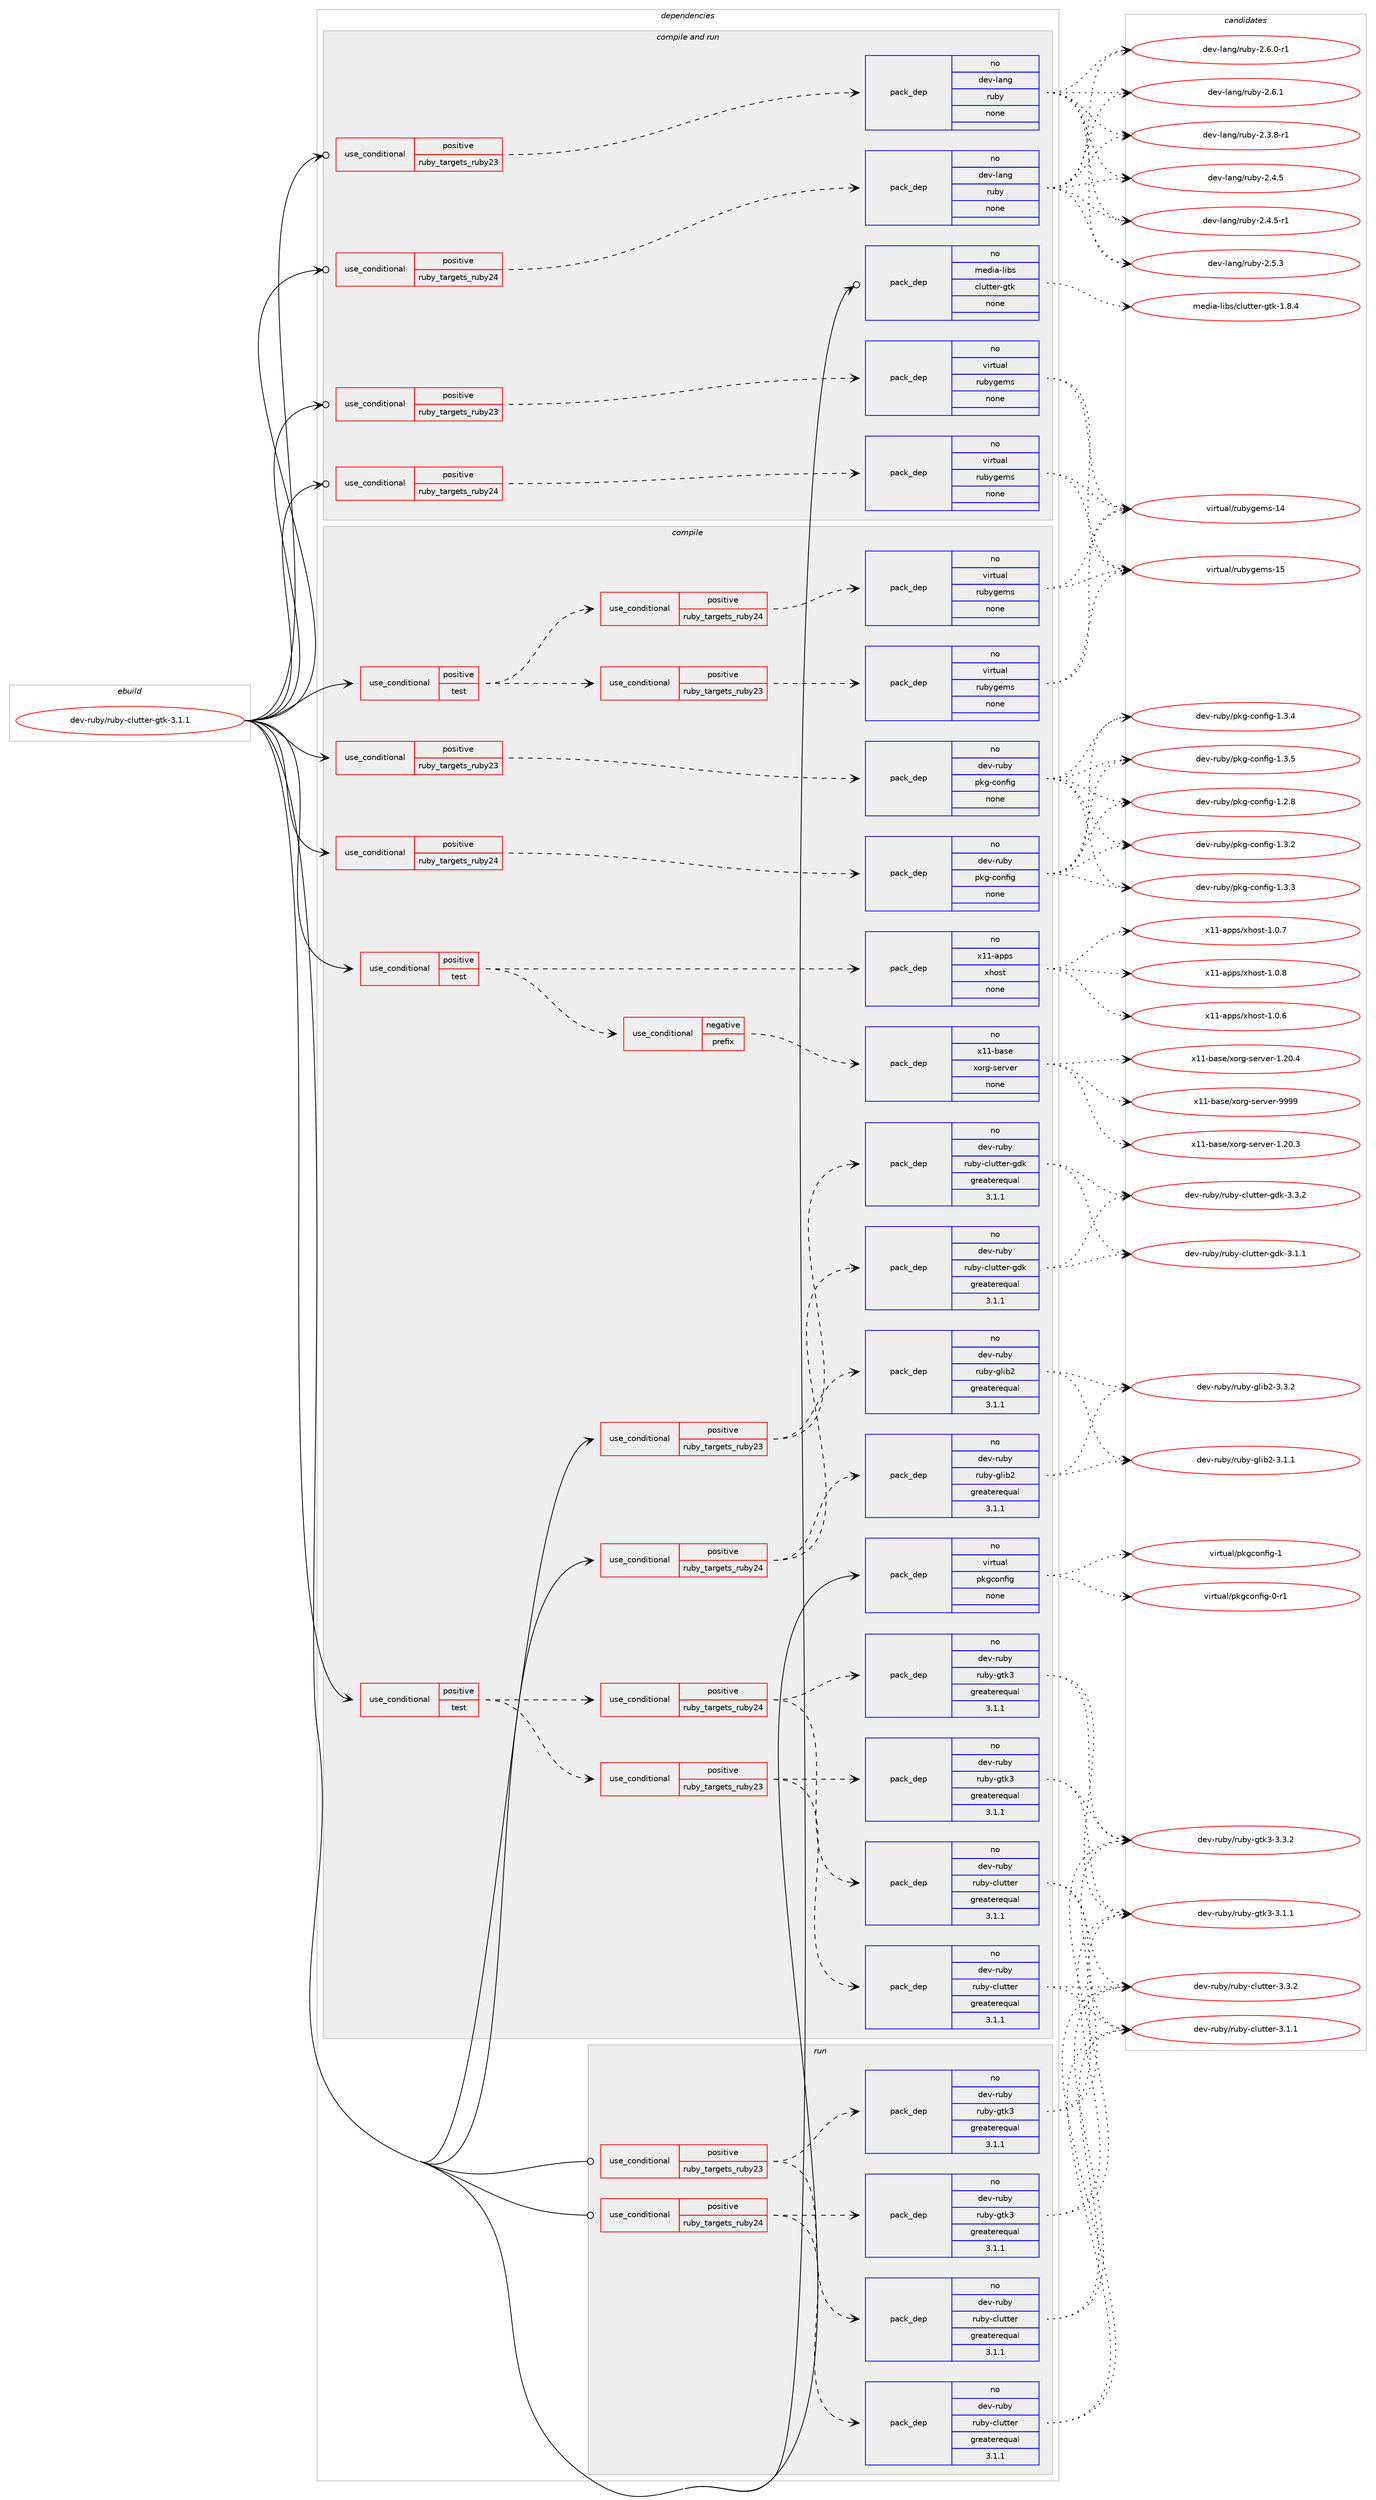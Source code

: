 digraph prolog {

# *************
# Graph options
# *************

newrank=true;
concentrate=true;
compound=true;
graph [rankdir=LR,fontname=Helvetica,fontsize=10,ranksep=1.5];#, ranksep=2.5, nodesep=0.2];
edge  [arrowhead=vee];
node  [fontname=Helvetica,fontsize=10];

# **********
# The ebuild
# **********

subgraph cluster_leftcol {
color=gray;
rank=same;
label=<<i>ebuild</i>>;
id [label="dev-ruby/ruby-clutter-gtk-3.1.1", color=red, width=4, href="../dev-ruby/ruby-clutter-gtk-3.1.1.svg"];
}

# ****************
# The dependencies
# ****************

subgraph cluster_midcol {
color=gray;
label=<<i>dependencies</i>>;
subgraph cluster_compile {
fillcolor="#eeeeee";
style=filled;
label=<<i>compile</i>>;
subgraph cond414891 {
dependency1522463 [label=<<TABLE BORDER="0" CELLBORDER="1" CELLSPACING="0" CELLPADDING="4"><TR><TD ROWSPAN="3" CELLPADDING="10">use_conditional</TD></TR><TR><TD>positive</TD></TR><TR><TD>ruby_targets_ruby23</TD></TR></TABLE>>, shape=none, color=red];
subgraph pack1084066 {
dependency1522464 [label=<<TABLE BORDER="0" CELLBORDER="1" CELLSPACING="0" CELLPADDING="4" WIDTH="220"><TR><TD ROWSPAN="6" CELLPADDING="30">pack_dep</TD></TR><TR><TD WIDTH="110">no</TD></TR><TR><TD>dev-ruby</TD></TR><TR><TD>pkg-config</TD></TR><TR><TD>none</TD></TR><TR><TD></TD></TR></TABLE>>, shape=none, color=blue];
}
dependency1522463:e -> dependency1522464:w [weight=20,style="dashed",arrowhead="vee"];
}
id:e -> dependency1522463:w [weight=20,style="solid",arrowhead="vee"];
subgraph cond414892 {
dependency1522465 [label=<<TABLE BORDER="0" CELLBORDER="1" CELLSPACING="0" CELLPADDING="4"><TR><TD ROWSPAN="3" CELLPADDING="10">use_conditional</TD></TR><TR><TD>positive</TD></TR><TR><TD>ruby_targets_ruby23</TD></TR></TABLE>>, shape=none, color=red];
subgraph pack1084067 {
dependency1522466 [label=<<TABLE BORDER="0" CELLBORDER="1" CELLSPACING="0" CELLPADDING="4" WIDTH="220"><TR><TD ROWSPAN="6" CELLPADDING="30">pack_dep</TD></TR><TR><TD WIDTH="110">no</TD></TR><TR><TD>dev-ruby</TD></TR><TR><TD>ruby-glib2</TD></TR><TR><TD>greaterequal</TD></TR><TR><TD>3.1.1</TD></TR></TABLE>>, shape=none, color=blue];
}
dependency1522465:e -> dependency1522466:w [weight=20,style="dashed",arrowhead="vee"];
subgraph pack1084068 {
dependency1522467 [label=<<TABLE BORDER="0" CELLBORDER="1" CELLSPACING="0" CELLPADDING="4" WIDTH="220"><TR><TD ROWSPAN="6" CELLPADDING="30">pack_dep</TD></TR><TR><TD WIDTH="110">no</TD></TR><TR><TD>dev-ruby</TD></TR><TR><TD>ruby-clutter-gdk</TD></TR><TR><TD>greaterequal</TD></TR><TR><TD>3.1.1</TD></TR></TABLE>>, shape=none, color=blue];
}
dependency1522465:e -> dependency1522467:w [weight=20,style="dashed",arrowhead="vee"];
}
id:e -> dependency1522465:w [weight=20,style="solid",arrowhead="vee"];
subgraph cond414893 {
dependency1522468 [label=<<TABLE BORDER="0" CELLBORDER="1" CELLSPACING="0" CELLPADDING="4"><TR><TD ROWSPAN="3" CELLPADDING="10">use_conditional</TD></TR><TR><TD>positive</TD></TR><TR><TD>ruby_targets_ruby24</TD></TR></TABLE>>, shape=none, color=red];
subgraph pack1084069 {
dependency1522469 [label=<<TABLE BORDER="0" CELLBORDER="1" CELLSPACING="0" CELLPADDING="4" WIDTH="220"><TR><TD ROWSPAN="6" CELLPADDING="30">pack_dep</TD></TR><TR><TD WIDTH="110">no</TD></TR><TR><TD>dev-ruby</TD></TR><TR><TD>pkg-config</TD></TR><TR><TD>none</TD></TR><TR><TD></TD></TR></TABLE>>, shape=none, color=blue];
}
dependency1522468:e -> dependency1522469:w [weight=20,style="dashed",arrowhead="vee"];
}
id:e -> dependency1522468:w [weight=20,style="solid",arrowhead="vee"];
subgraph cond414894 {
dependency1522470 [label=<<TABLE BORDER="0" CELLBORDER="1" CELLSPACING="0" CELLPADDING="4"><TR><TD ROWSPAN="3" CELLPADDING="10">use_conditional</TD></TR><TR><TD>positive</TD></TR><TR><TD>ruby_targets_ruby24</TD></TR></TABLE>>, shape=none, color=red];
subgraph pack1084070 {
dependency1522471 [label=<<TABLE BORDER="0" CELLBORDER="1" CELLSPACING="0" CELLPADDING="4" WIDTH="220"><TR><TD ROWSPAN="6" CELLPADDING="30">pack_dep</TD></TR><TR><TD WIDTH="110">no</TD></TR><TR><TD>dev-ruby</TD></TR><TR><TD>ruby-glib2</TD></TR><TR><TD>greaterequal</TD></TR><TR><TD>3.1.1</TD></TR></TABLE>>, shape=none, color=blue];
}
dependency1522470:e -> dependency1522471:w [weight=20,style="dashed",arrowhead="vee"];
subgraph pack1084071 {
dependency1522472 [label=<<TABLE BORDER="0" CELLBORDER="1" CELLSPACING="0" CELLPADDING="4" WIDTH="220"><TR><TD ROWSPAN="6" CELLPADDING="30">pack_dep</TD></TR><TR><TD WIDTH="110">no</TD></TR><TR><TD>dev-ruby</TD></TR><TR><TD>ruby-clutter-gdk</TD></TR><TR><TD>greaterequal</TD></TR><TR><TD>3.1.1</TD></TR></TABLE>>, shape=none, color=blue];
}
dependency1522470:e -> dependency1522472:w [weight=20,style="dashed",arrowhead="vee"];
}
id:e -> dependency1522470:w [weight=20,style="solid",arrowhead="vee"];
subgraph cond414895 {
dependency1522473 [label=<<TABLE BORDER="0" CELLBORDER="1" CELLSPACING="0" CELLPADDING="4"><TR><TD ROWSPAN="3" CELLPADDING="10">use_conditional</TD></TR><TR><TD>positive</TD></TR><TR><TD>test</TD></TR></TABLE>>, shape=none, color=red];
subgraph cond414896 {
dependency1522474 [label=<<TABLE BORDER="0" CELLBORDER="1" CELLSPACING="0" CELLPADDING="4"><TR><TD ROWSPAN="3" CELLPADDING="10">use_conditional</TD></TR><TR><TD>negative</TD></TR><TR><TD>prefix</TD></TR></TABLE>>, shape=none, color=red];
subgraph pack1084072 {
dependency1522475 [label=<<TABLE BORDER="0" CELLBORDER="1" CELLSPACING="0" CELLPADDING="4" WIDTH="220"><TR><TD ROWSPAN="6" CELLPADDING="30">pack_dep</TD></TR><TR><TD WIDTH="110">no</TD></TR><TR><TD>x11-base</TD></TR><TR><TD>xorg-server</TD></TR><TR><TD>none</TD></TR><TR><TD></TD></TR></TABLE>>, shape=none, color=blue];
}
dependency1522474:e -> dependency1522475:w [weight=20,style="dashed",arrowhead="vee"];
}
dependency1522473:e -> dependency1522474:w [weight=20,style="dashed",arrowhead="vee"];
subgraph pack1084073 {
dependency1522476 [label=<<TABLE BORDER="0" CELLBORDER="1" CELLSPACING="0" CELLPADDING="4" WIDTH="220"><TR><TD ROWSPAN="6" CELLPADDING="30">pack_dep</TD></TR><TR><TD WIDTH="110">no</TD></TR><TR><TD>x11-apps</TD></TR><TR><TD>xhost</TD></TR><TR><TD>none</TD></TR><TR><TD></TD></TR></TABLE>>, shape=none, color=blue];
}
dependency1522473:e -> dependency1522476:w [weight=20,style="dashed",arrowhead="vee"];
}
id:e -> dependency1522473:w [weight=20,style="solid",arrowhead="vee"];
subgraph cond414897 {
dependency1522477 [label=<<TABLE BORDER="0" CELLBORDER="1" CELLSPACING="0" CELLPADDING="4"><TR><TD ROWSPAN="3" CELLPADDING="10">use_conditional</TD></TR><TR><TD>positive</TD></TR><TR><TD>test</TD></TR></TABLE>>, shape=none, color=red];
subgraph cond414898 {
dependency1522478 [label=<<TABLE BORDER="0" CELLBORDER="1" CELLSPACING="0" CELLPADDING="4"><TR><TD ROWSPAN="3" CELLPADDING="10">use_conditional</TD></TR><TR><TD>positive</TD></TR><TR><TD>ruby_targets_ruby23</TD></TR></TABLE>>, shape=none, color=red];
subgraph pack1084074 {
dependency1522479 [label=<<TABLE BORDER="0" CELLBORDER="1" CELLSPACING="0" CELLPADDING="4" WIDTH="220"><TR><TD ROWSPAN="6" CELLPADDING="30">pack_dep</TD></TR><TR><TD WIDTH="110">no</TD></TR><TR><TD>dev-ruby</TD></TR><TR><TD>ruby-clutter</TD></TR><TR><TD>greaterequal</TD></TR><TR><TD>3.1.1</TD></TR></TABLE>>, shape=none, color=blue];
}
dependency1522478:e -> dependency1522479:w [weight=20,style="dashed",arrowhead="vee"];
subgraph pack1084075 {
dependency1522480 [label=<<TABLE BORDER="0" CELLBORDER="1" CELLSPACING="0" CELLPADDING="4" WIDTH="220"><TR><TD ROWSPAN="6" CELLPADDING="30">pack_dep</TD></TR><TR><TD WIDTH="110">no</TD></TR><TR><TD>dev-ruby</TD></TR><TR><TD>ruby-gtk3</TD></TR><TR><TD>greaterequal</TD></TR><TR><TD>3.1.1</TD></TR></TABLE>>, shape=none, color=blue];
}
dependency1522478:e -> dependency1522480:w [weight=20,style="dashed",arrowhead="vee"];
}
dependency1522477:e -> dependency1522478:w [weight=20,style="dashed",arrowhead="vee"];
subgraph cond414899 {
dependency1522481 [label=<<TABLE BORDER="0" CELLBORDER="1" CELLSPACING="0" CELLPADDING="4"><TR><TD ROWSPAN="3" CELLPADDING="10">use_conditional</TD></TR><TR><TD>positive</TD></TR><TR><TD>ruby_targets_ruby24</TD></TR></TABLE>>, shape=none, color=red];
subgraph pack1084076 {
dependency1522482 [label=<<TABLE BORDER="0" CELLBORDER="1" CELLSPACING="0" CELLPADDING="4" WIDTH="220"><TR><TD ROWSPAN="6" CELLPADDING="30">pack_dep</TD></TR><TR><TD WIDTH="110">no</TD></TR><TR><TD>dev-ruby</TD></TR><TR><TD>ruby-clutter</TD></TR><TR><TD>greaterequal</TD></TR><TR><TD>3.1.1</TD></TR></TABLE>>, shape=none, color=blue];
}
dependency1522481:e -> dependency1522482:w [weight=20,style="dashed",arrowhead="vee"];
subgraph pack1084077 {
dependency1522483 [label=<<TABLE BORDER="0" CELLBORDER="1" CELLSPACING="0" CELLPADDING="4" WIDTH="220"><TR><TD ROWSPAN="6" CELLPADDING="30">pack_dep</TD></TR><TR><TD WIDTH="110">no</TD></TR><TR><TD>dev-ruby</TD></TR><TR><TD>ruby-gtk3</TD></TR><TR><TD>greaterequal</TD></TR><TR><TD>3.1.1</TD></TR></TABLE>>, shape=none, color=blue];
}
dependency1522481:e -> dependency1522483:w [weight=20,style="dashed",arrowhead="vee"];
}
dependency1522477:e -> dependency1522481:w [weight=20,style="dashed",arrowhead="vee"];
}
id:e -> dependency1522477:w [weight=20,style="solid",arrowhead="vee"];
subgraph cond414900 {
dependency1522484 [label=<<TABLE BORDER="0" CELLBORDER="1" CELLSPACING="0" CELLPADDING="4"><TR><TD ROWSPAN="3" CELLPADDING="10">use_conditional</TD></TR><TR><TD>positive</TD></TR><TR><TD>test</TD></TR></TABLE>>, shape=none, color=red];
subgraph cond414901 {
dependency1522485 [label=<<TABLE BORDER="0" CELLBORDER="1" CELLSPACING="0" CELLPADDING="4"><TR><TD ROWSPAN="3" CELLPADDING="10">use_conditional</TD></TR><TR><TD>positive</TD></TR><TR><TD>ruby_targets_ruby23</TD></TR></TABLE>>, shape=none, color=red];
subgraph pack1084078 {
dependency1522486 [label=<<TABLE BORDER="0" CELLBORDER="1" CELLSPACING="0" CELLPADDING="4" WIDTH="220"><TR><TD ROWSPAN="6" CELLPADDING="30">pack_dep</TD></TR><TR><TD WIDTH="110">no</TD></TR><TR><TD>virtual</TD></TR><TR><TD>rubygems</TD></TR><TR><TD>none</TD></TR><TR><TD></TD></TR></TABLE>>, shape=none, color=blue];
}
dependency1522485:e -> dependency1522486:w [weight=20,style="dashed",arrowhead="vee"];
}
dependency1522484:e -> dependency1522485:w [weight=20,style="dashed",arrowhead="vee"];
subgraph cond414902 {
dependency1522487 [label=<<TABLE BORDER="0" CELLBORDER="1" CELLSPACING="0" CELLPADDING="4"><TR><TD ROWSPAN="3" CELLPADDING="10">use_conditional</TD></TR><TR><TD>positive</TD></TR><TR><TD>ruby_targets_ruby24</TD></TR></TABLE>>, shape=none, color=red];
subgraph pack1084079 {
dependency1522488 [label=<<TABLE BORDER="0" CELLBORDER="1" CELLSPACING="0" CELLPADDING="4" WIDTH="220"><TR><TD ROWSPAN="6" CELLPADDING="30">pack_dep</TD></TR><TR><TD WIDTH="110">no</TD></TR><TR><TD>virtual</TD></TR><TR><TD>rubygems</TD></TR><TR><TD>none</TD></TR><TR><TD></TD></TR></TABLE>>, shape=none, color=blue];
}
dependency1522487:e -> dependency1522488:w [weight=20,style="dashed",arrowhead="vee"];
}
dependency1522484:e -> dependency1522487:w [weight=20,style="dashed",arrowhead="vee"];
}
id:e -> dependency1522484:w [weight=20,style="solid",arrowhead="vee"];
subgraph pack1084080 {
dependency1522489 [label=<<TABLE BORDER="0" CELLBORDER="1" CELLSPACING="0" CELLPADDING="4" WIDTH="220"><TR><TD ROWSPAN="6" CELLPADDING="30">pack_dep</TD></TR><TR><TD WIDTH="110">no</TD></TR><TR><TD>virtual</TD></TR><TR><TD>pkgconfig</TD></TR><TR><TD>none</TD></TR><TR><TD></TD></TR></TABLE>>, shape=none, color=blue];
}
id:e -> dependency1522489:w [weight=20,style="solid",arrowhead="vee"];
}
subgraph cluster_compileandrun {
fillcolor="#eeeeee";
style=filled;
label=<<i>compile and run</i>>;
subgraph cond414903 {
dependency1522490 [label=<<TABLE BORDER="0" CELLBORDER="1" CELLSPACING="0" CELLPADDING="4"><TR><TD ROWSPAN="3" CELLPADDING="10">use_conditional</TD></TR><TR><TD>positive</TD></TR><TR><TD>ruby_targets_ruby23</TD></TR></TABLE>>, shape=none, color=red];
subgraph pack1084081 {
dependency1522491 [label=<<TABLE BORDER="0" CELLBORDER="1" CELLSPACING="0" CELLPADDING="4" WIDTH="220"><TR><TD ROWSPAN="6" CELLPADDING="30">pack_dep</TD></TR><TR><TD WIDTH="110">no</TD></TR><TR><TD>dev-lang</TD></TR><TR><TD>ruby</TD></TR><TR><TD>none</TD></TR><TR><TD></TD></TR></TABLE>>, shape=none, color=blue];
}
dependency1522490:e -> dependency1522491:w [weight=20,style="dashed",arrowhead="vee"];
}
id:e -> dependency1522490:w [weight=20,style="solid",arrowhead="odotvee"];
subgraph cond414904 {
dependency1522492 [label=<<TABLE BORDER="0" CELLBORDER="1" CELLSPACING="0" CELLPADDING="4"><TR><TD ROWSPAN="3" CELLPADDING="10">use_conditional</TD></TR><TR><TD>positive</TD></TR><TR><TD>ruby_targets_ruby23</TD></TR></TABLE>>, shape=none, color=red];
subgraph pack1084082 {
dependency1522493 [label=<<TABLE BORDER="0" CELLBORDER="1" CELLSPACING="0" CELLPADDING="4" WIDTH="220"><TR><TD ROWSPAN="6" CELLPADDING="30">pack_dep</TD></TR><TR><TD WIDTH="110">no</TD></TR><TR><TD>virtual</TD></TR><TR><TD>rubygems</TD></TR><TR><TD>none</TD></TR><TR><TD></TD></TR></TABLE>>, shape=none, color=blue];
}
dependency1522492:e -> dependency1522493:w [weight=20,style="dashed",arrowhead="vee"];
}
id:e -> dependency1522492:w [weight=20,style="solid",arrowhead="odotvee"];
subgraph cond414905 {
dependency1522494 [label=<<TABLE BORDER="0" CELLBORDER="1" CELLSPACING="0" CELLPADDING="4"><TR><TD ROWSPAN="3" CELLPADDING="10">use_conditional</TD></TR><TR><TD>positive</TD></TR><TR><TD>ruby_targets_ruby24</TD></TR></TABLE>>, shape=none, color=red];
subgraph pack1084083 {
dependency1522495 [label=<<TABLE BORDER="0" CELLBORDER="1" CELLSPACING="0" CELLPADDING="4" WIDTH="220"><TR><TD ROWSPAN="6" CELLPADDING="30">pack_dep</TD></TR><TR><TD WIDTH="110">no</TD></TR><TR><TD>dev-lang</TD></TR><TR><TD>ruby</TD></TR><TR><TD>none</TD></TR><TR><TD></TD></TR></TABLE>>, shape=none, color=blue];
}
dependency1522494:e -> dependency1522495:w [weight=20,style="dashed",arrowhead="vee"];
}
id:e -> dependency1522494:w [weight=20,style="solid",arrowhead="odotvee"];
subgraph cond414906 {
dependency1522496 [label=<<TABLE BORDER="0" CELLBORDER="1" CELLSPACING="0" CELLPADDING="4"><TR><TD ROWSPAN="3" CELLPADDING="10">use_conditional</TD></TR><TR><TD>positive</TD></TR><TR><TD>ruby_targets_ruby24</TD></TR></TABLE>>, shape=none, color=red];
subgraph pack1084084 {
dependency1522497 [label=<<TABLE BORDER="0" CELLBORDER="1" CELLSPACING="0" CELLPADDING="4" WIDTH="220"><TR><TD ROWSPAN="6" CELLPADDING="30">pack_dep</TD></TR><TR><TD WIDTH="110">no</TD></TR><TR><TD>virtual</TD></TR><TR><TD>rubygems</TD></TR><TR><TD>none</TD></TR><TR><TD></TD></TR></TABLE>>, shape=none, color=blue];
}
dependency1522496:e -> dependency1522497:w [weight=20,style="dashed",arrowhead="vee"];
}
id:e -> dependency1522496:w [weight=20,style="solid",arrowhead="odotvee"];
subgraph pack1084085 {
dependency1522498 [label=<<TABLE BORDER="0" CELLBORDER="1" CELLSPACING="0" CELLPADDING="4" WIDTH="220"><TR><TD ROWSPAN="6" CELLPADDING="30">pack_dep</TD></TR><TR><TD WIDTH="110">no</TD></TR><TR><TD>media-libs</TD></TR><TR><TD>clutter-gtk</TD></TR><TR><TD>none</TD></TR><TR><TD></TD></TR></TABLE>>, shape=none, color=blue];
}
id:e -> dependency1522498:w [weight=20,style="solid",arrowhead="odotvee"];
}
subgraph cluster_run {
fillcolor="#eeeeee";
style=filled;
label=<<i>run</i>>;
subgraph cond414907 {
dependency1522499 [label=<<TABLE BORDER="0" CELLBORDER="1" CELLSPACING="0" CELLPADDING="4"><TR><TD ROWSPAN="3" CELLPADDING="10">use_conditional</TD></TR><TR><TD>positive</TD></TR><TR><TD>ruby_targets_ruby23</TD></TR></TABLE>>, shape=none, color=red];
subgraph pack1084086 {
dependency1522500 [label=<<TABLE BORDER="0" CELLBORDER="1" CELLSPACING="0" CELLPADDING="4" WIDTH="220"><TR><TD ROWSPAN="6" CELLPADDING="30">pack_dep</TD></TR><TR><TD WIDTH="110">no</TD></TR><TR><TD>dev-ruby</TD></TR><TR><TD>ruby-clutter</TD></TR><TR><TD>greaterequal</TD></TR><TR><TD>3.1.1</TD></TR></TABLE>>, shape=none, color=blue];
}
dependency1522499:e -> dependency1522500:w [weight=20,style="dashed",arrowhead="vee"];
subgraph pack1084087 {
dependency1522501 [label=<<TABLE BORDER="0" CELLBORDER="1" CELLSPACING="0" CELLPADDING="4" WIDTH="220"><TR><TD ROWSPAN="6" CELLPADDING="30">pack_dep</TD></TR><TR><TD WIDTH="110">no</TD></TR><TR><TD>dev-ruby</TD></TR><TR><TD>ruby-gtk3</TD></TR><TR><TD>greaterequal</TD></TR><TR><TD>3.1.1</TD></TR></TABLE>>, shape=none, color=blue];
}
dependency1522499:e -> dependency1522501:w [weight=20,style="dashed",arrowhead="vee"];
}
id:e -> dependency1522499:w [weight=20,style="solid",arrowhead="odot"];
subgraph cond414908 {
dependency1522502 [label=<<TABLE BORDER="0" CELLBORDER="1" CELLSPACING="0" CELLPADDING="4"><TR><TD ROWSPAN="3" CELLPADDING="10">use_conditional</TD></TR><TR><TD>positive</TD></TR><TR><TD>ruby_targets_ruby24</TD></TR></TABLE>>, shape=none, color=red];
subgraph pack1084088 {
dependency1522503 [label=<<TABLE BORDER="0" CELLBORDER="1" CELLSPACING="0" CELLPADDING="4" WIDTH="220"><TR><TD ROWSPAN="6" CELLPADDING="30">pack_dep</TD></TR><TR><TD WIDTH="110">no</TD></TR><TR><TD>dev-ruby</TD></TR><TR><TD>ruby-clutter</TD></TR><TR><TD>greaterequal</TD></TR><TR><TD>3.1.1</TD></TR></TABLE>>, shape=none, color=blue];
}
dependency1522502:e -> dependency1522503:w [weight=20,style="dashed",arrowhead="vee"];
subgraph pack1084089 {
dependency1522504 [label=<<TABLE BORDER="0" CELLBORDER="1" CELLSPACING="0" CELLPADDING="4" WIDTH="220"><TR><TD ROWSPAN="6" CELLPADDING="30">pack_dep</TD></TR><TR><TD WIDTH="110">no</TD></TR><TR><TD>dev-ruby</TD></TR><TR><TD>ruby-gtk3</TD></TR><TR><TD>greaterequal</TD></TR><TR><TD>3.1.1</TD></TR></TABLE>>, shape=none, color=blue];
}
dependency1522502:e -> dependency1522504:w [weight=20,style="dashed",arrowhead="vee"];
}
id:e -> dependency1522502:w [weight=20,style="solid",arrowhead="odot"];
}
}

# **************
# The candidates
# **************

subgraph cluster_choices {
rank=same;
color=gray;
label=<<i>candidates</i>>;

subgraph choice1084066 {
color=black;
nodesep=1;
choice1001011184511411798121471121071034599111110102105103454946504656 [label="dev-ruby/pkg-config-1.2.8", color=red, width=4,href="../dev-ruby/pkg-config-1.2.8.svg"];
choice1001011184511411798121471121071034599111110102105103454946514650 [label="dev-ruby/pkg-config-1.3.2", color=red, width=4,href="../dev-ruby/pkg-config-1.3.2.svg"];
choice1001011184511411798121471121071034599111110102105103454946514651 [label="dev-ruby/pkg-config-1.3.3", color=red, width=4,href="../dev-ruby/pkg-config-1.3.3.svg"];
choice1001011184511411798121471121071034599111110102105103454946514652 [label="dev-ruby/pkg-config-1.3.4", color=red, width=4,href="../dev-ruby/pkg-config-1.3.4.svg"];
choice1001011184511411798121471121071034599111110102105103454946514653 [label="dev-ruby/pkg-config-1.3.5", color=red, width=4,href="../dev-ruby/pkg-config-1.3.5.svg"];
dependency1522464:e -> choice1001011184511411798121471121071034599111110102105103454946504656:w [style=dotted,weight="100"];
dependency1522464:e -> choice1001011184511411798121471121071034599111110102105103454946514650:w [style=dotted,weight="100"];
dependency1522464:e -> choice1001011184511411798121471121071034599111110102105103454946514651:w [style=dotted,weight="100"];
dependency1522464:e -> choice1001011184511411798121471121071034599111110102105103454946514652:w [style=dotted,weight="100"];
dependency1522464:e -> choice1001011184511411798121471121071034599111110102105103454946514653:w [style=dotted,weight="100"];
}
subgraph choice1084067 {
color=black;
nodesep=1;
choice10010111845114117981214711411798121451031081059850455146494649 [label="dev-ruby/ruby-glib2-3.1.1", color=red, width=4,href="../dev-ruby/ruby-glib2-3.1.1.svg"];
choice10010111845114117981214711411798121451031081059850455146514650 [label="dev-ruby/ruby-glib2-3.3.2", color=red, width=4,href="../dev-ruby/ruby-glib2-3.3.2.svg"];
dependency1522466:e -> choice10010111845114117981214711411798121451031081059850455146494649:w [style=dotted,weight="100"];
dependency1522466:e -> choice10010111845114117981214711411798121451031081059850455146514650:w [style=dotted,weight="100"];
}
subgraph choice1084068 {
color=black;
nodesep=1;
choice10010111845114117981214711411798121459910811711611610111445103100107455146494649 [label="dev-ruby/ruby-clutter-gdk-3.1.1", color=red, width=4,href="../dev-ruby/ruby-clutter-gdk-3.1.1.svg"];
choice10010111845114117981214711411798121459910811711611610111445103100107455146514650 [label="dev-ruby/ruby-clutter-gdk-3.3.2", color=red, width=4,href="../dev-ruby/ruby-clutter-gdk-3.3.2.svg"];
dependency1522467:e -> choice10010111845114117981214711411798121459910811711611610111445103100107455146494649:w [style=dotted,weight="100"];
dependency1522467:e -> choice10010111845114117981214711411798121459910811711611610111445103100107455146514650:w [style=dotted,weight="100"];
}
subgraph choice1084069 {
color=black;
nodesep=1;
choice1001011184511411798121471121071034599111110102105103454946504656 [label="dev-ruby/pkg-config-1.2.8", color=red, width=4,href="../dev-ruby/pkg-config-1.2.8.svg"];
choice1001011184511411798121471121071034599111110102105103454946514650 [label="dev-ruby/pkg-config-1.3.2", color=red, width=4,href="../dev-ruby/pkg-config-1.3.2.svg"];
choice1001011184511411798121471121071034599111110102105103454946514651 [label="dev-ruby/pkg-config-1.3.3", color=red, width=4,href="../dev-ruby/pkg-config-1.3.3.svg"];
choice1001011184511411798121471121071034599111110102105103454946514652 [label="dev-ruby/pkg-config-1.3.4", color=red, width=4,href="../dev-ruby/pkg-config-1.3.4.svg"];
choice1001011184511411798121471121071034599111110102105103454946514653 [label="dev-ruby/pkg-config-1.3.5", color=red, width=4,href="../dev-ruby/pkg-config-1.3.5.svg"];
dependency1522469:e -> choice1001011184511411798121471121071034599111110102105103454946504656:w [style=dotted,weight="100"];
dependency1522469:e -> choice1001011184511411798121471121071034599111110102105103454946514650:w [style=dotted,weight="100"];
dependency1522469:e -> choice1001011184511411798121471121071034599111110102105103454946514651:w [style=dotted,weight="100"];
dependency1522469:e -> choice1001011184511411798121471121071034599111110102105103454946514652:w [style=dotted,weight="100"];
dependency1522469:e -> choice1001011184511411798121471121071034599111110102105103454946514653:w [style=dotted,weight="100"];
}
subgraph choice1084070 {
color=black;
nodesep=1;
choice10010111845114117981214711411798121451031081059850455146494649 [label="dev-ruby/ruby-glib2-3.1.1", color=red, width=4,href="../dev-ruby/ruby-glib2-3.1.1.svg"];
choice10010111845114117981214711411798121451031081059850455146514650 [label="dev-ruby/ruby-glib2-3.3.2", color=red, width=4,href="../dev-ruby/ruby-glib2-3.3.2.svg"];
dependency1522471:e -> choice10010111845114117981214711411798121451031081059850455146494649:w [style=dotted,weight="100"];
dependency1522471:e -> choice10010111845114117981214711411798121451031081059850455146514650:w [style=dotted,weight="100"];
}
subgraph choice1084071 {
color=black;
nodesep=1;
choice10010111845114117981214711411798121459910811711611610111445103100107455146494649 [label="dev-ruby/ruby-clutter-gdk-3.1.1", color=red, width=4,href="../dev-ruby/ruby-clutter-gdk-3.1.1.svg"];
choice10010111845114117981214711411798121459910811711611610111445103100107455146514650 [label="dev-ruby/ruby-clutter-gdk-3.3.2", color=red, width=4,href="../dev-ruby/ruby-clutter-gdk-3.3.2.svg"];
dependency1522472:e -> choice10010111845114117981214711411798121459910811711611610111445103100107455146494649:w [style=dotted,weight="100"];
dependency1522472:e -> choice10010111845114117981214711411798121459910811711611610111445103100107455146514650:w [style=dotted,weight="100"];
}
subgraph choice1084072 {
color=black;
nodesep=1;
choice1204949459897115101471201111141034511510111411810111445494650484651 [label="x11-base/xorg-server-1.20.3", color=red, width=4,href="../x11-base/xorg-server-1.20.3.svg"];
choice1204949459897115101471201111141034511510111411810111445494650484652 [label="x11-base/xorg-server-1.20.4", color=red, width=4,href="../x11-base/xorg-server-1.20.4.svg"];
choice120494945989711510147120111114103451151011141181011144557575757 [label="x11-base/xorg-server-9999", color=red, width=4,href="../x11-base/xorg-server-9999.svg"];
dependency1522475:e -> choice1204949459897115101471201111141034511510111411810111445494650484651:w [style=dotted,weight="100"];
dependency1522475:e -> choice1204949459897115101471201111141034511510111411810111445494650484652:w [style=dotted,weight="100"];
dependency1522475:e -> choice120494945989711510147120111114103451151011141181011144557575757:w [style=dotted,weight="100"];
}
subgraph choice1084073 {
color=black;
nodesep=1;
choice1204949459711211211547120104111115116454946484654 [label="x11-apps/xhost-1.0.6", color=red, width=4,href="../x11-apps/xhost-1.0.6.svg"];
choice1204949459711211211547120104111115116454946484655 [label="x11-apps/xhost-1.0.7", color=red, width=4,href="../x11-apps/xhost-1.0.7.svg"];
choice1204949459711211211547120104111115116454946484656 [label="x11-apps/xhost-1.0.8", color=red, width=4,href="../x11-apps/xhost-1.0.8.svg"];
dependency1522476:e -> choice1204949459711211211547120104111115116454946484654:w [style=dotted,weight="100"];
dependency1522476:e -> choice1204949459711211211547120104111115116454946484655:w [style=dotted,weight="100"];
dependency1522476:e -> choice1204949459711211211547120104111115116454946484656:w [style=dotted,weight="100"];
}
subgraph choice1084074 {
color=black;
nodesep=1;
choice100101118451141179812147114117981214599108117116116101114455146494649 [label="dev-ruby/ruby-clutter-3.1.1", color=red, width=4,href="../dev-ruby/ruby-clutter-3.1.1.svg"];
choice100101118451141179812147114117981214599108117116116101114455146514650 [label="dev-ruby/ruby-clutter-3.3.2", color=red, width=4,href="../dev-ruby/ruby-clutter-3.3.2.svg"];
dependency1522479:e -> choice100101118451141179812147114117981214599108117116116101114455146494649:w [style=dotted,weight="100"];
dependency1522479:e -> choice100101118451141179812147114117981214599108117116116101114455146514650:w [style=dotted,weight="100"];
}
subgraph choice1084075 {
color=black;
nodesep=1;
choice100101118451141179812147114117981214510311610751455146494649 [label="dev-ruby/ruby-gtk3-3.1.1", color=red, width=4,href="../dev-ruby/ruby-gtk3-3.1.1.svg"];
choice100101118451141179812147114117981214510311610751455146514650 [label="dev-ruby/ruby-gtk3-3.3.2", color=red, width=4,href="../dev-ruby/ruby-gtk3-3.3.2.svg"];
dependency1522480:e -> choice100101118451141179812147114117981214510311610751455146494649:w [style=dotted,weight="100"];
dependency1522480:e -> choice100101118451141179812147114117981214510311610751455146514650:w [style=dotted,weight="100"];
}
subgraph choice1084076 {
color=black;
nodesep=1;
choice100101118451141179812147114117981214599108117116116101114455146494649 [label="dev-ruby/ruby-clutter-3.1.1", color=red, width=4,href="../dev-ruby/ruby-clutter-3.1.1.svg"];
choice100101118451141179812147114117981214599108117116116101114455146514650 [label="dev-ruby/ruby-clutter-3.3.2", color=red, width=4,href="../dev-ruby/ruby-clutter-3.3.2.svg"];
dependency1522482:e -> choice100101118451141179812147114117981214599108117116116101114455146494649:w [style=dotted,weight="100"];
dependency1522482:e -> choice100101118451141179812147114117981214599108117116116101114455146514650:w [style=dotted,weight="100"];
}
subgraph choice1084077 {
color=black;
nodesep=1;
choice100101118451141179812147114117981214510311610751455146494649 [label="dev-ruby/ruby-gtk3-3.1.1", color=red, width=4,href="../dev-ruby/ruby-gtk3-3.1.1.svg"];
choice100101118451141179812147114117981214510311610751455146514650 [label="dev-ruby/ruby-gtk3-3.3.2", color=red, width=4,href="../dev-ruby/ruby-gtk3-3.3.2.svg"];
dependency1522483:e -> choice100101118451141179812147114117981214510311610751455146494649:w [style=dotted,weight="100"];
dependency1522483:e -> choice100101118451141179812147114117981214510311610751455146514650:w [style=dotted,weight="100"];
}
subgraph choice1084078 {
color=black;
nodesep=1;
choice118105114116117971084711411798121103101109115454952 [label="virtual/rubygems-14", color=red, width=4,href="../virtual/rubygems-14.svg"];
choice118105114116117971084711411798121103101109115454953 [label="virtual/rubygems-15", color=red, width=4,href="../virtual/rubygems-15.svg"];
dependency1522486:e -> choice118105114116117971084711411798121103101109115454952:w [style=dotted,weight="100"];
dependency1522486:e -> choice118105114116117971084711411798121103101109115454953:w [style=dotted,weight="100"];
}
subgraph choice1084079 {
color=black;
nodesep=1;
choice118105114116117971084711411798121103101109115454952 [label="virtual/rubygems-14", color=red, width=4,href="../virtual/rubygems-14.svg"];
choice118105114116117971084711411798121103101109115454953 [label="virtual/rubygems-15", color=red, width=4,href="../virtual/rubygems-15.svg"];
dependency1522488:e -> choice118105114116117971084711411798121103101109115454952:w [style=dotted,weight="100"];
dependency1522488:e -> choice118105114116117971084711411798121103101109115454953:w [style=dotted,weight="100"];
}
subgraph choice1084080 {
color=black;
nodesep=1;
choice11810511411611797108471121071039911111010210510345484511449 [label="virtual/pkgconfig-0-r1", color=red, width=4,href="../virtual/pkgconfig-0-r1.svg"];
choice1181051141161179710847112107103991111101021051034549 [label="virtual/pkgconfig-1", color=red, width=4,href="../virtual/pkgconfig-1.svg"];
dependency1522489:e -> choice11810511411611797108471121071039911111010210510345484511449:w [style=dotted,weight="100"];
dependency1522489:e -> choice1181051141161179710847112107103991111101021051034549:w [style=dotted,weight="100"];
}
subgraph choice1084081 {
color=black;
nodesep=1;
choice100101118451089711010347114117981214550465146564511449 [label="dev-lang/ruby-2.3.8-r1", color=red, width=4,href="../dev-lang/ruby-2.3.8-r1.svg"];
choice10010111845108971101034711411798121455046524653 [label="dev-lang/ruby-2.4.5", color=red, width=4,href="../dev-lang/ruby-2.4.5.svg"];
choice100101118451089711010347114117981214550465246534511449 [label="dev-lang/ruby-2.4.5-r1", color=red, width=4,href="../dev-lang/ruby-2.4.5-r1.svg"];
choice10010111845108971101034711411798121455046534651 [label="dev-lang/ruby-2.5.3", color=red, width=4,href="../dev-lang/ruby-2.5.3.svg"];
choice100101118451089711010347114117981214550465446484511449 [label="dev-lang/ruby-2.6.0-r1", color=red, width=4,href="../dev-lang/ruby-2.6.0-r1.svg"];
choice10010111845108971101034711411798121455046544649 [label="dev-lang/ruby-2.6.1", color=red, width=4,href="../dev-lang/ruby-2.6.1.svg"];
dependency1522491:e -> choice100101118451089711010347114117981214550465146564511449:w [style=dotted,weight="100"];
dependency1522491:e -> choice10010111845108971101034711411798121455046524653:w [style=dotted,weight="100"];
dependency1522491:e -> choice100101118451089711010347114117981214550465246534511449:w [style=dotted,weight="100"];
dependency1522491:e -> choice10010111845108971101034711411798121455046534651:w [style=dotted,weight="100"];
dependency1522491:e -> choice100101118451089711010347114117981214550465446484511449:w [style=dotted,weight="100"];
dependency1522491:e -> choice10010111845108971101034711411798121455046544649:w [style=dotted,weight="100"];
}
subgraph choice1084082 {
color=black;
nodesep=1;
choice118105114116117971084711411798121103101109115454952 [label="virtual/rubygems-14", color=red, width=4,href="../virtual/rubygems-14.svg"];
choice118105114116117971084711411798121103101109115454953 [label="virtual/rubygems-15", color=red, width=4,href="../virtual/rubygems-15.svg"];
dependency1522493:e -> choice118105114116117971084711411798121103101109115454952:w [style=dotted,weight="100"];
dependency1522493:e -> choice118105114116117971084711411798121103101109115454953:w [style=dotted,weight="100"];
}
subgraph choice1084083 {
color=black;
nodesep=1;
choice100101118451089711010347114117981214550465146564511449 [label="dev-lang/ruby-2.3.8-r1", color=red, width=4,href="../dev-lang/ruby-2.3.8-r1.svg"];
choice10010111845108971101034711411798121455046524653 [label="dev-lang/ruby-2.4.5", color=red, width=4,href="../dev-lang/ruby-2.4.5.svg"];
choice100101118451089711010347114117981214550465246534511449 [label="dev-lang/ruby-2.4.5-r1", color=red, width=4,href="../dev-lang/ruby-2.4.5-r1.svg"];
choice10010111845108971101034711411798121455046534651 [label="dev-lang/ruby-2.5.3", color=red, width=4,href="../dev-lang/ruby-2.5.3.svg"];
choice100101118451089711010347114117981214550465446484511449 [label="dev-lang/ruby-2.6.0-r1", color=red, width=4,href="../dev-lang/ruby-2.6.0-r1.svg"];
choice10010111845108971101034711411798121455046544649 [label="dev-lang/ruby-2.6.1", color=red, width=4,href="../dev-lang/ruby-2.6.1.svg"];
dependency1522495:e -> choice100101118451089711010347114117981214550465146564511449:w [style=dotted,weight="100"];
dependency1522495:e -> choice10010111845108971101034711411798121455046524653:w [style=dotted,weight="100"];
dependency1522495:e -> choice100101118451089711010347114117981214550465246534511449:w [style=dotted,weight="100"];
dependency1522495:e -> choice10010111845108971101034711411798121455046534651:w [style=dotted,weight="100"];
dependency1522495:e -> choice100101118451089711010347114117981214550465446484511449:w [style=dotted,weight="100"];
dependency1522495:e -> choice10010111845108971101034711411798121455046544649:w [style=dotted,weight="100"];
}
subgraph choice1084084 {
color=black;
nodesep=1;
choice118105114116117971084711411798121103101109115454952 [label="virtual/rubygems-14", color=red, width=4,href="../virtual/rubygems-14.svg"];
choice118105114116117971084711411798121103101109115454953 [label="virtual/rubygems-15", color=red, width=4,href="../virtual/rubygems-15.svg"];
dependency1522497:e -> choice118105114116117971084711411798121103101109115454952:w [style=dotted,weight="100"];
dependency1522497:e -> choice118105114116117971084711411798121103101109115454953:w [style=dotted,weight="100"];
}
subgraph choice1084085 {
color=black;
nodesep=1;
choice109101100105974510810598115479910811711611610111445103116107454946564652 [label="media-libs/clutter-gtk-1.8.4", color=red, width=4,href="../media-libs/clutter-gtk-1.8.4.svg"];
dependency1522498:e -> choice109101100105974510810598115479910811711611610111445103116107454946564652:w [style=dotted,weight="100"];
}
subgraph choice1084086 {
color=black;
nodesep=1;
choice100101118451141179812147114117981214599108117116116101114455146494649 [label="dev-ruby/ruby-clutter-3.1.1", color=red, width=4,href="../dev-ruby/ruby-clutter-3.1.1.svg"];
choice100101118451141179812147114117981214599108117116116101114455146514650 [label="dev-ruby/ruby-clutter-3.3.2", color=red, width=4,href="../dev-ruby/ruby-clutter-3.3.2.svg"];
dependency1522500:e -> choice100101118451141179812147114117981214599108117116116101114455146494649:w [style=dotted,weight="100"];
dependency1522500:e -> choice100101118451141179812147114117981214599108117116116101114455146514650:w [style=dotted,weight="100"];
}
subgraph choice1084087 {
color=black;
nodesep=1;
choice100101118451141179812147114117981214510311610751455146494649 [label="dev-ruby/ruby-gtk3-3.1.1", color=red, width=4,href="../dev-ruby/ruby-gtk3-3.1.1.svg"];
choice100101118451141179812147114117981214510311610751455146514650 [label="dev-ruby/ruby-gtk3-3.3.2", color=red, width=4,href="../dev-ruby/ruby-gtk3-3.3.2.svg"];
dependency1522501:e -> choice100101118451141179812147114117981214510311610751455146494649:w [style=dotted,weight="100"];
dependency1522501:e -> choice100101118451141179812147114117981214510311610751455146514650:w [style=dotted,weight="100"];
}
subgraph choice1084088 {
color=black;
nodesep=1;
choice100101118451141179812147114117981214599108117116116101114455146494649 [label="dev-ruby/ruby-clutter-3.1.1", color=red, width=4,href="../dev-ruby/ruby-clutter-3.1.1.svg"];
choice100101118451141179812147114117981214599108117116116101114455146514650 [label="dev-ruby/ruby-clutter-3.3.2", color=red, width=4,href="../dev-ruby/ruby-clutter-3.3.2.svg"];
dependency1522503:e -> choice100101118451141179812147114117981214599108117116116101114455146494649:w [style=dotted,weight="100"];
dependency1522503:e -> choice100101118451141179812147114117981214599108117116116101114455146514650:w [style=dotted,weight="100"];
}
subgraph choice1084089 {
color=black;
nodesep=1;
choice100101118451141179812147114117981214510311610751455146494649 [label="dev-ruby/ruby-gtk3-3.1.1", color=red, width=4,href="../dev-ruby/ruby-gtk3-3.1.1.svg"];
choice100101118451141179812147114117981214510311610751455146514650 [label="dev-ruby/ruby-gtk3-3.3.2", color=red, width=4,href="../dev-ruby/ruby-gtk3-3.3.2.svg"];
dependency1522504:e -> choice100101118451141179812147114117981214510311610751455146494649:w [style=dotted,weight="100"];
dependency1522504:e -> choice100101118451141179812147114117981214510311610751455146514650:w [style=dotted,weight="100"];
}
}

}
